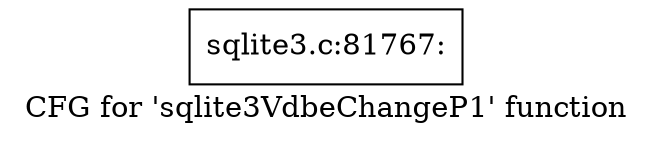 digraph "CFG for 'sqlite3VdbeChangeP1' function" {
	label="CFG for 'sqlite3VdbeChangeP1' function";

	Node0x55c0f94cf4c0 [shape=record,label="{sqlite3.c:81767:}"];
}
